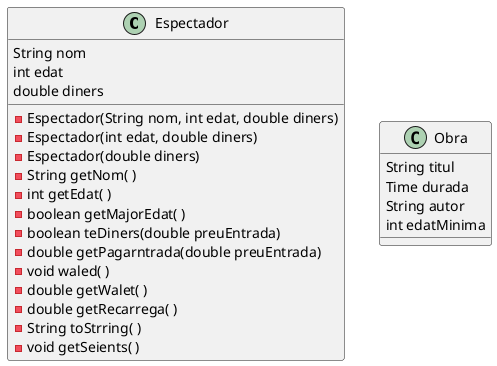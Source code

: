 @startuml
class Espectador{
    String nom 
    int edat 
    double diners 
-Espectador(String nom, int edat, double diners)
-Espectador(int edat, double diners)
-Espectador(double diners)  
-String getNom( )  
-int getEdat( )
-boolean getMajorEdat( )
-boolean teDiners(double preuEntrada)
-double getPagarntrada(double preuEntrada)
-void waled( )
-double getWalet( )
-double getRecarrega( )
-String toStrring( )
-void getSeients( )
}
class Obra{
    String titul 
    Time durada
    String autor 
    int edatMinima
    
}

@enduml
